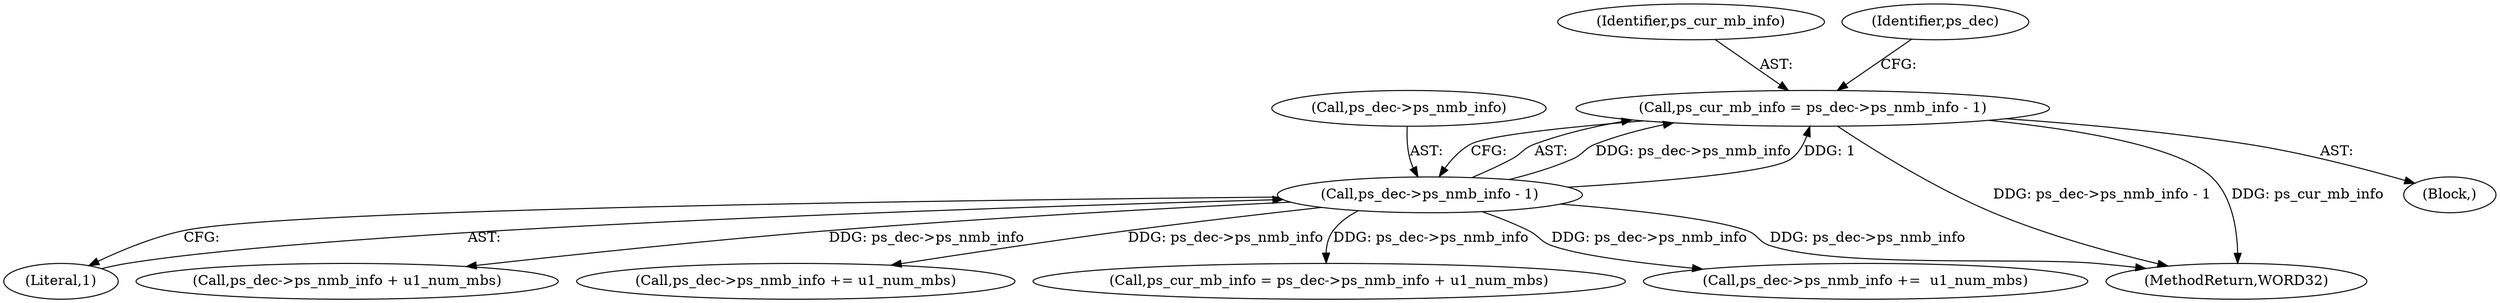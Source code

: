 digraph "0_Android_a78887bcffbc2995cf9ed72e0697acf560875e9e_1@pointer" {
"1000544" [label="(Call,ps_cur_mb_info = ps_dec->ps_nmb_info - 1)"];
"1000546" [label="(Call,ps_dec->ps_nmb_info - 1)"];
"1000547" [label="(Call,ps_dec->ps_nmb_info)"];
"1000545" [label="(Identifier,ps_cur_mb_info)"];
"1001013" [label="(Call,ps_cur_mb_info = ps_dec->ps_nmb_info + u1_num_mbs)"];
"1000543" [label="(Block,)"];
"1001250" [label="(Call,ps_dec->ps_nmb_info +=  u1_num_mbs)"];
"1000550" [label="(Literal,1)"];
"1000546" [label="(Call,ps_dec->ps_nmb_info - 1)"];
"1001015" [label="(Call,ps_dec->ps_nmb_info + u1_num_mbs)"];
"1000566" [label="(Identifier,ps_dec)"];
"1000544" [label="(Call,ps_cur_mb_info = ps_dec->ps_nmb_info - 1)"];
"1001356" [label="(MethodReturn,WORD32)"];
"1000671" [label="(Call,ps_dec->ps_nmb_info += u1_num_mbs)"];
"1000544" -> "1000543"  [label="AST: "];
"1000544" -> "1000546"  [label="CFG: "];
"1000545" -> "1000544"  [label="AST: "];
"1000546" -> "1000544"  [label="AST: "];
"1000566" -> "1000544"  [label="CFG: "];
"1000544" -> "1001356"  [label="DDG: ps_dec->ps_nmb_info - 1"];
"1000544" -> "1001356"  [label="DDG: ps_cur_mb_info"];
"1000546" -> "1000544"  [label="DDG: ps_dec->ps_nmb_info"];
"1000546" -> "1000544"  [label="DDG: 1"];
"1000546" -> "1000550"  [label="CFG: "];
"1000547" -> "1000546"  [label="AST: "];
"1000550" -> "1000546"  [label="AST: "];
"1000546" -> "1001356"  [label="DDG: ps_dec->ps_nmb_info"];
"1000546" -> "1000671"  [label="DDG: ps_dec->ps_nmb_info"];
"1000546" -> "1001013"  [label="DDG: ps_dec->ps_nmb_info"];
"1000546" -> "1001015"  [label="DDG: ps_dec->ps_nmb_info"];
"1000546" -> "1001250"  [label="DDG: ps_dec->ps_nmb_info"];
}
